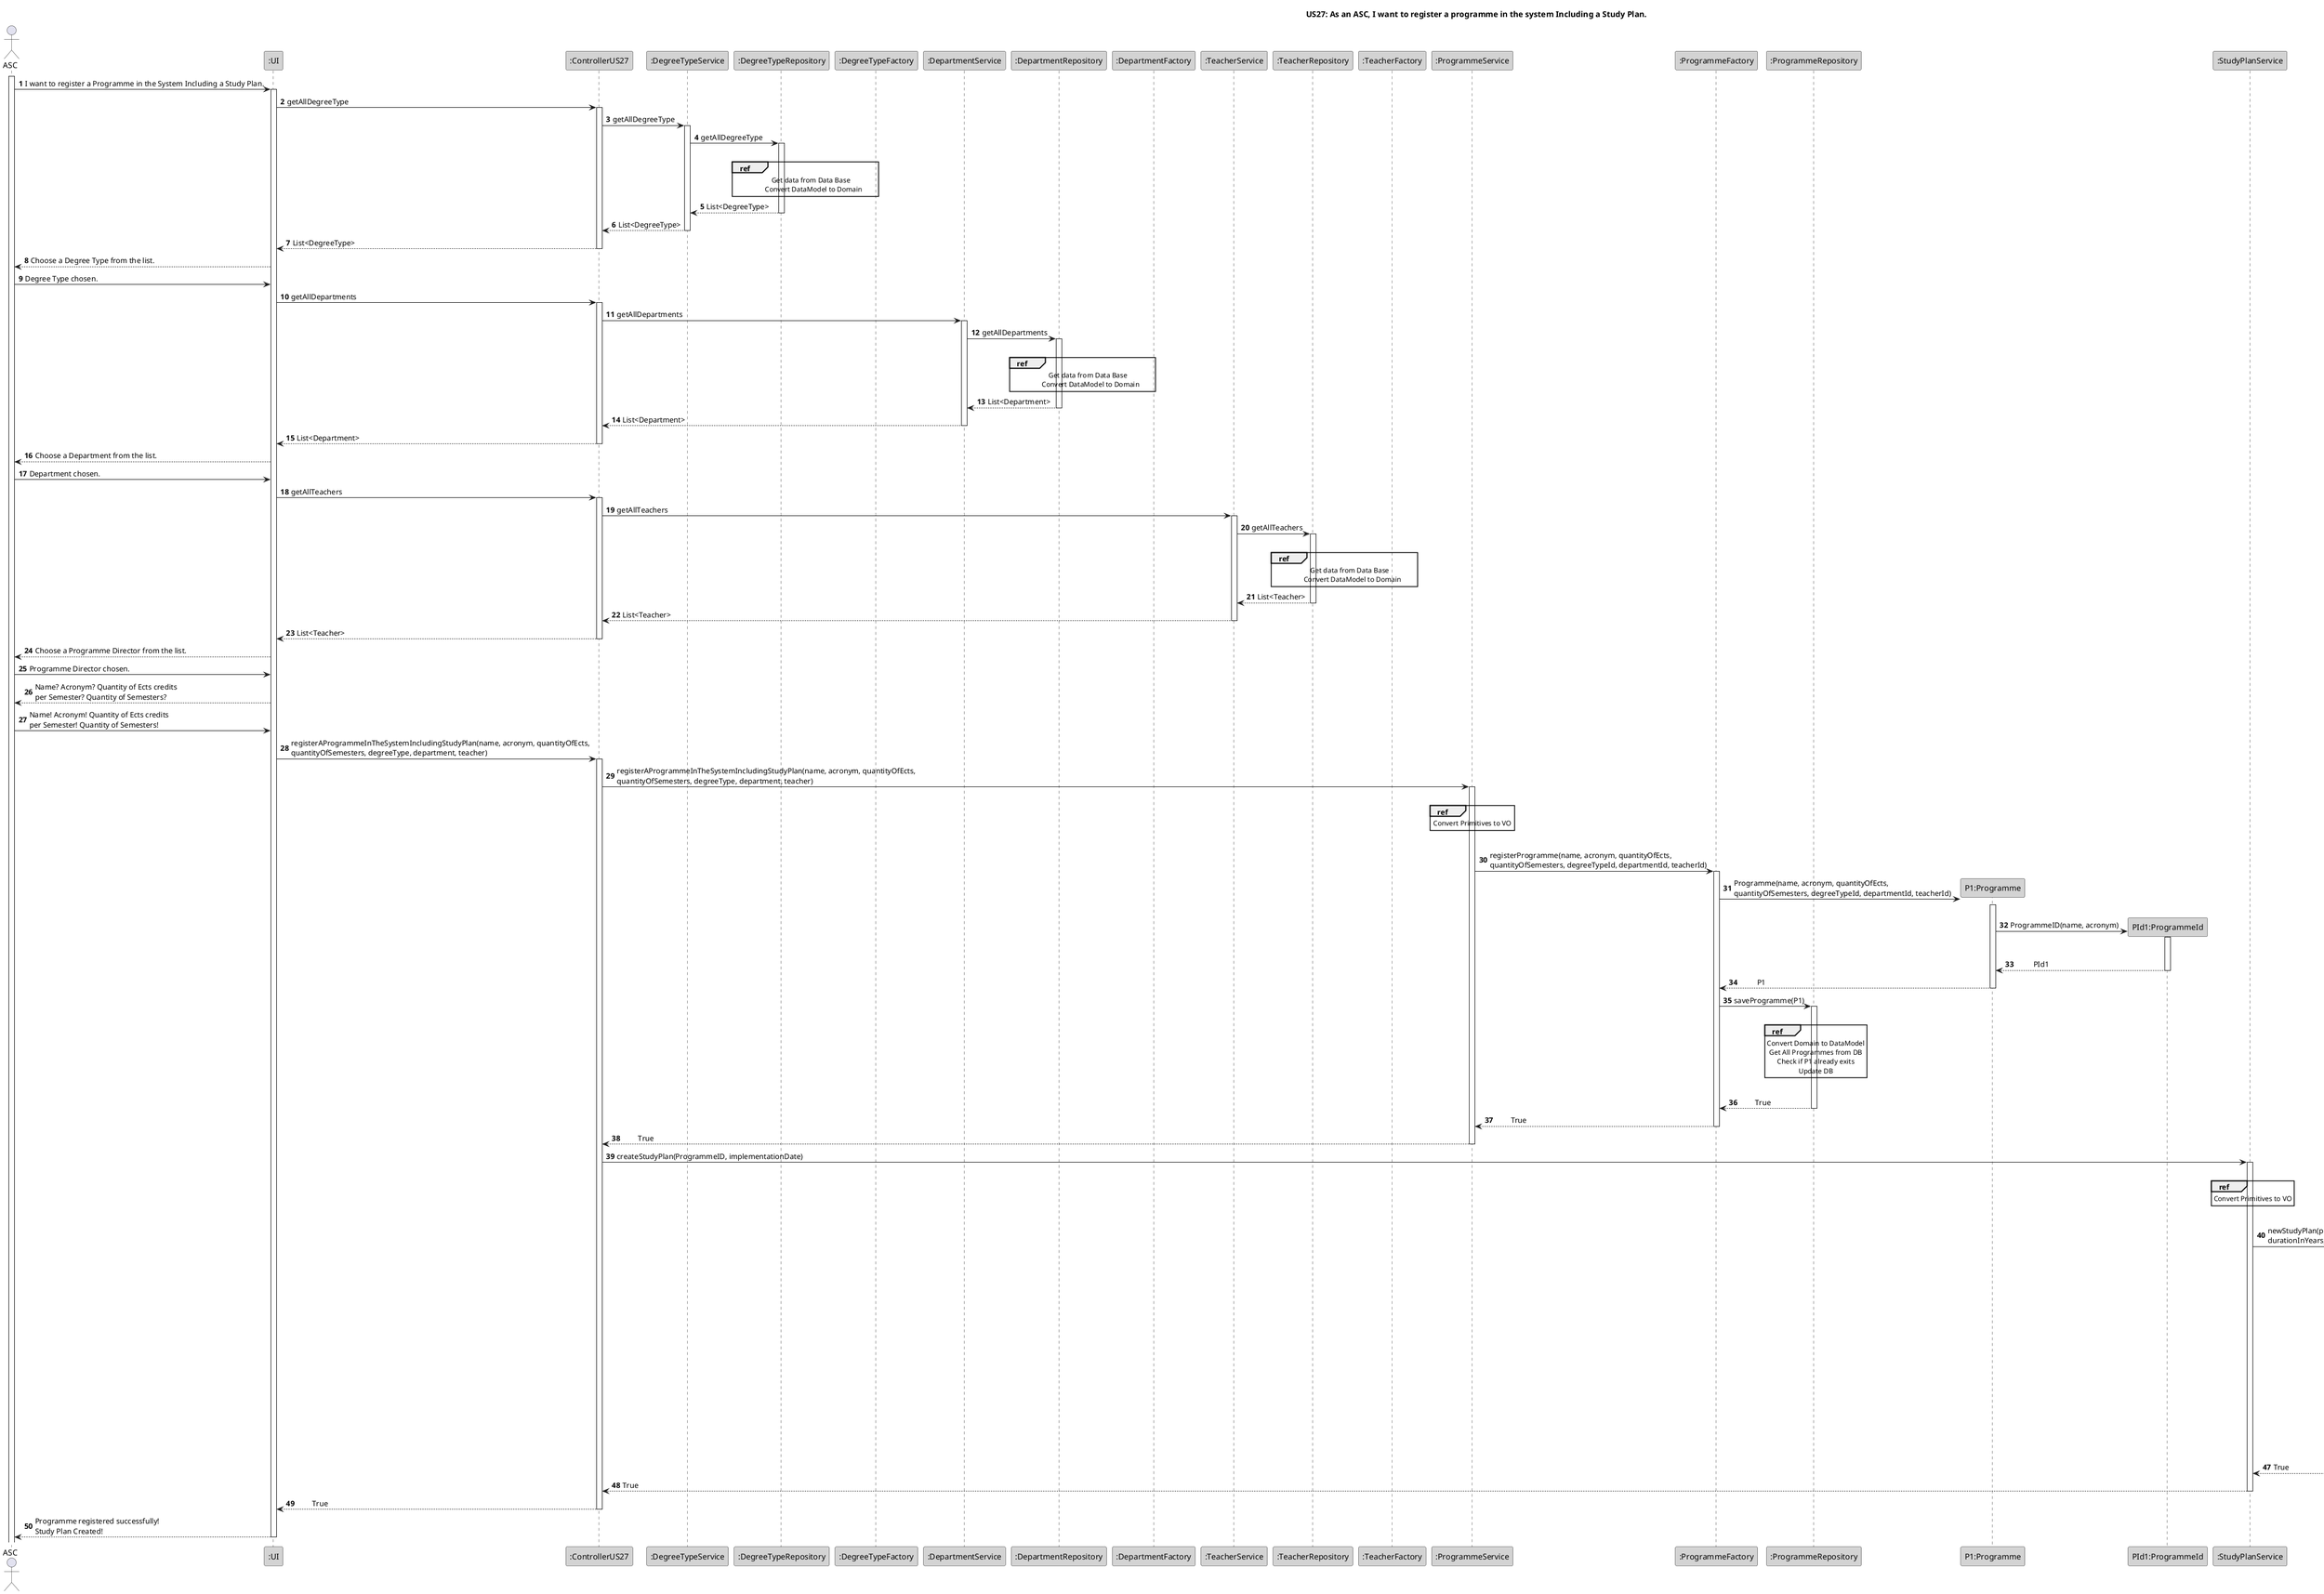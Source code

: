 @startuml
autonumber

title US27: As an ASC, I want to register a programme in the system Including a Study Plan.

actor ASC as Admin

participant ":UI" as UI #lightgrey
participant ":ControllerUS27" as C #lightgrey

participant ":DegreeTypeService" as DTS #lightgrey
participant ":DegreeTypeRepository" as DTR #lightgrey
participant ":DegreeTypeFactory" as DTF #lightgrey

participant ":DepartmentService" as DPS #lightgrey
participant ":DepartmentRepository" as DPR #lightgrey
participant ":DepartmentFactory" as DPF #lightgrey

participant ":TeacherService" as TS #lightgrey
participant ":TeacherRepository" as TR #lightgrey
participant ":TeacherFactory" as TF #lightgrey

participant ":ProgrammeService" as PS #lightgrey
participant ":ProgrammeFactory" as PF #lightgrey
participant ":ProgrammeRepository" as PR #lightgrey
participant "P1:Programme" as P #lightgrey
participant "PId1:ProgrammeId" as PID #lightgrey

activate Admin
Admin -> UI ++ : I want to register a Programme in the System Including a Study Plan.

UI -> C ++: getAllDegreeType

C -> DTS ++: getAllDegreeType

DTS -> DTR ++: getAllDegreeType

|||
ref over DTR
          Get data from Data Base
    \t \t Convert DataModel to Domain \t
end ref

DTR --> DTS --: List<DegreeType>

DTS --> C --: List<DegreeType>

C --> UI --: List<DegreeType>

UI --> Admin: Choose a Degree Type from the list.

Admin -> UI: Degree Type chosen.

UI -> C ++: getAllDepartments

C -> DPS ++: getAllDepartments

DPS -> DPR ++: getAllDepartments

|||
ref over DPR
          Get data from Data Base
    \t \t Convert DataModel to Domain \t
end ref

DPR --> DPS --: List<Department>

DPS --> C --: List<Department>

C --> UI --: List<Department>

UI --> Admin: Choose a Department from the list.

Admin -> UI: Department chosen.

UI -> C ++: getAllTeachers

C -> TS ++: getAllTeachers

TS -> TR ++: getAllTeachers

|||
ref over TR
          Get data from Data Base
    \t \t Convert DataModel to Domain \t
end ref

TR --> TS --: List<Teacher>

TS --> C --: List<Teacher>

C --> UI --: List<Teacher>

UI --> Admin: Choose a Programme Director from the list.

Admin -> UI: Programme Director chosen.

UI --> Admin: Name? Acronym? Quantity of Ects credits\nper Semester? Quantity of Semesters?

Admin -> UI: Name! Acronym! Quantity of Ects credits\nper Semester! Quantity of Semesters!

UI -> C ++: registerAProgrammeInTheSystemIncludingStudyPlan(name, acronym, quantityOfEcts,\nquantityOfSemesters, degreeType, department, teacher)

C -> PS ++: registerAProgrammeInTheSystemIncludingStudyPlan(name, acronym, quantityOfEcts,\nquantityOfSemesters, degreeType, department, teacher)

|||
ref over PS
    Convert Primitives to VO
end ref
|||

PS -> PF ++: registerProgramme(name, acronym, quantityOfEcts,\nquantityOfSemesters, degreeTypeId, departmentId, teacherId)

PF -> P **: Programme(name, acronym, quantityOfEcts,\nquantityOfSemesters, degreeTypeId, departmentId, teacherId)
activate P
|||

P -> PID **: ProgrammeID(name, acronym)
activate PID
|||
PID --> P --: \t PId1

P --> PF --: \t P1


PF -> PR ++: saveProgramme(P1)

|||
ref over PR
    Convert Domain to DataModel
    Get All Programmes from DB
    Check if P1 already exits
    Update DB
end ref
|||

PR --> PF --: \tTrue

PF --> PS --: \tTrue

PS --> C --: \tTrue

participant ":StudyPlanService" as SPS #lightgrey

C -> SPS ++: createStudyPlan(ProgrammeID, implementationDate)

participant ":StudyPlanFactory" as SPF #lightgrey
participant ":StudyPlanRepository" as SPR #lightgrey
|||
ref over SPS
    Convert Primitives to VO
end ref
|||
SPS -> SPF ++: newStudyPlan(programmeID, implementationDate,\ndurationInYears, quantityOfEcts)
participant "SP1:StudyPlan" as SP #lightgrey
create SP

SPF -> SP ++: StudyPlan(programmeID, implementationDate,\ndurationInYears, quantityOfEcts)

participant "SPID:StudyPlanID" as SPID #lightgrey
create SPID

SP -> SPID ++: StudyPlanID(programmeID, implementationDate)
SPID --> SP --: SPID

SP --> SPF --: SP1

SPF -> SPR ++: saveStudyPlan(SP1)

|||
ref over SPR
    Convert Domain to DataModel
    Get All Programmes from DB
    Check if P1 already exits
    Update DB
end ref
|||

SPR --> SPF --: True

SPF --> SPS --: True

SPS --> C --: True

C --> UI --: \tTrue

UI --> Admin --: Programme registered successfully!\nStudy Plan Created!

@enduml